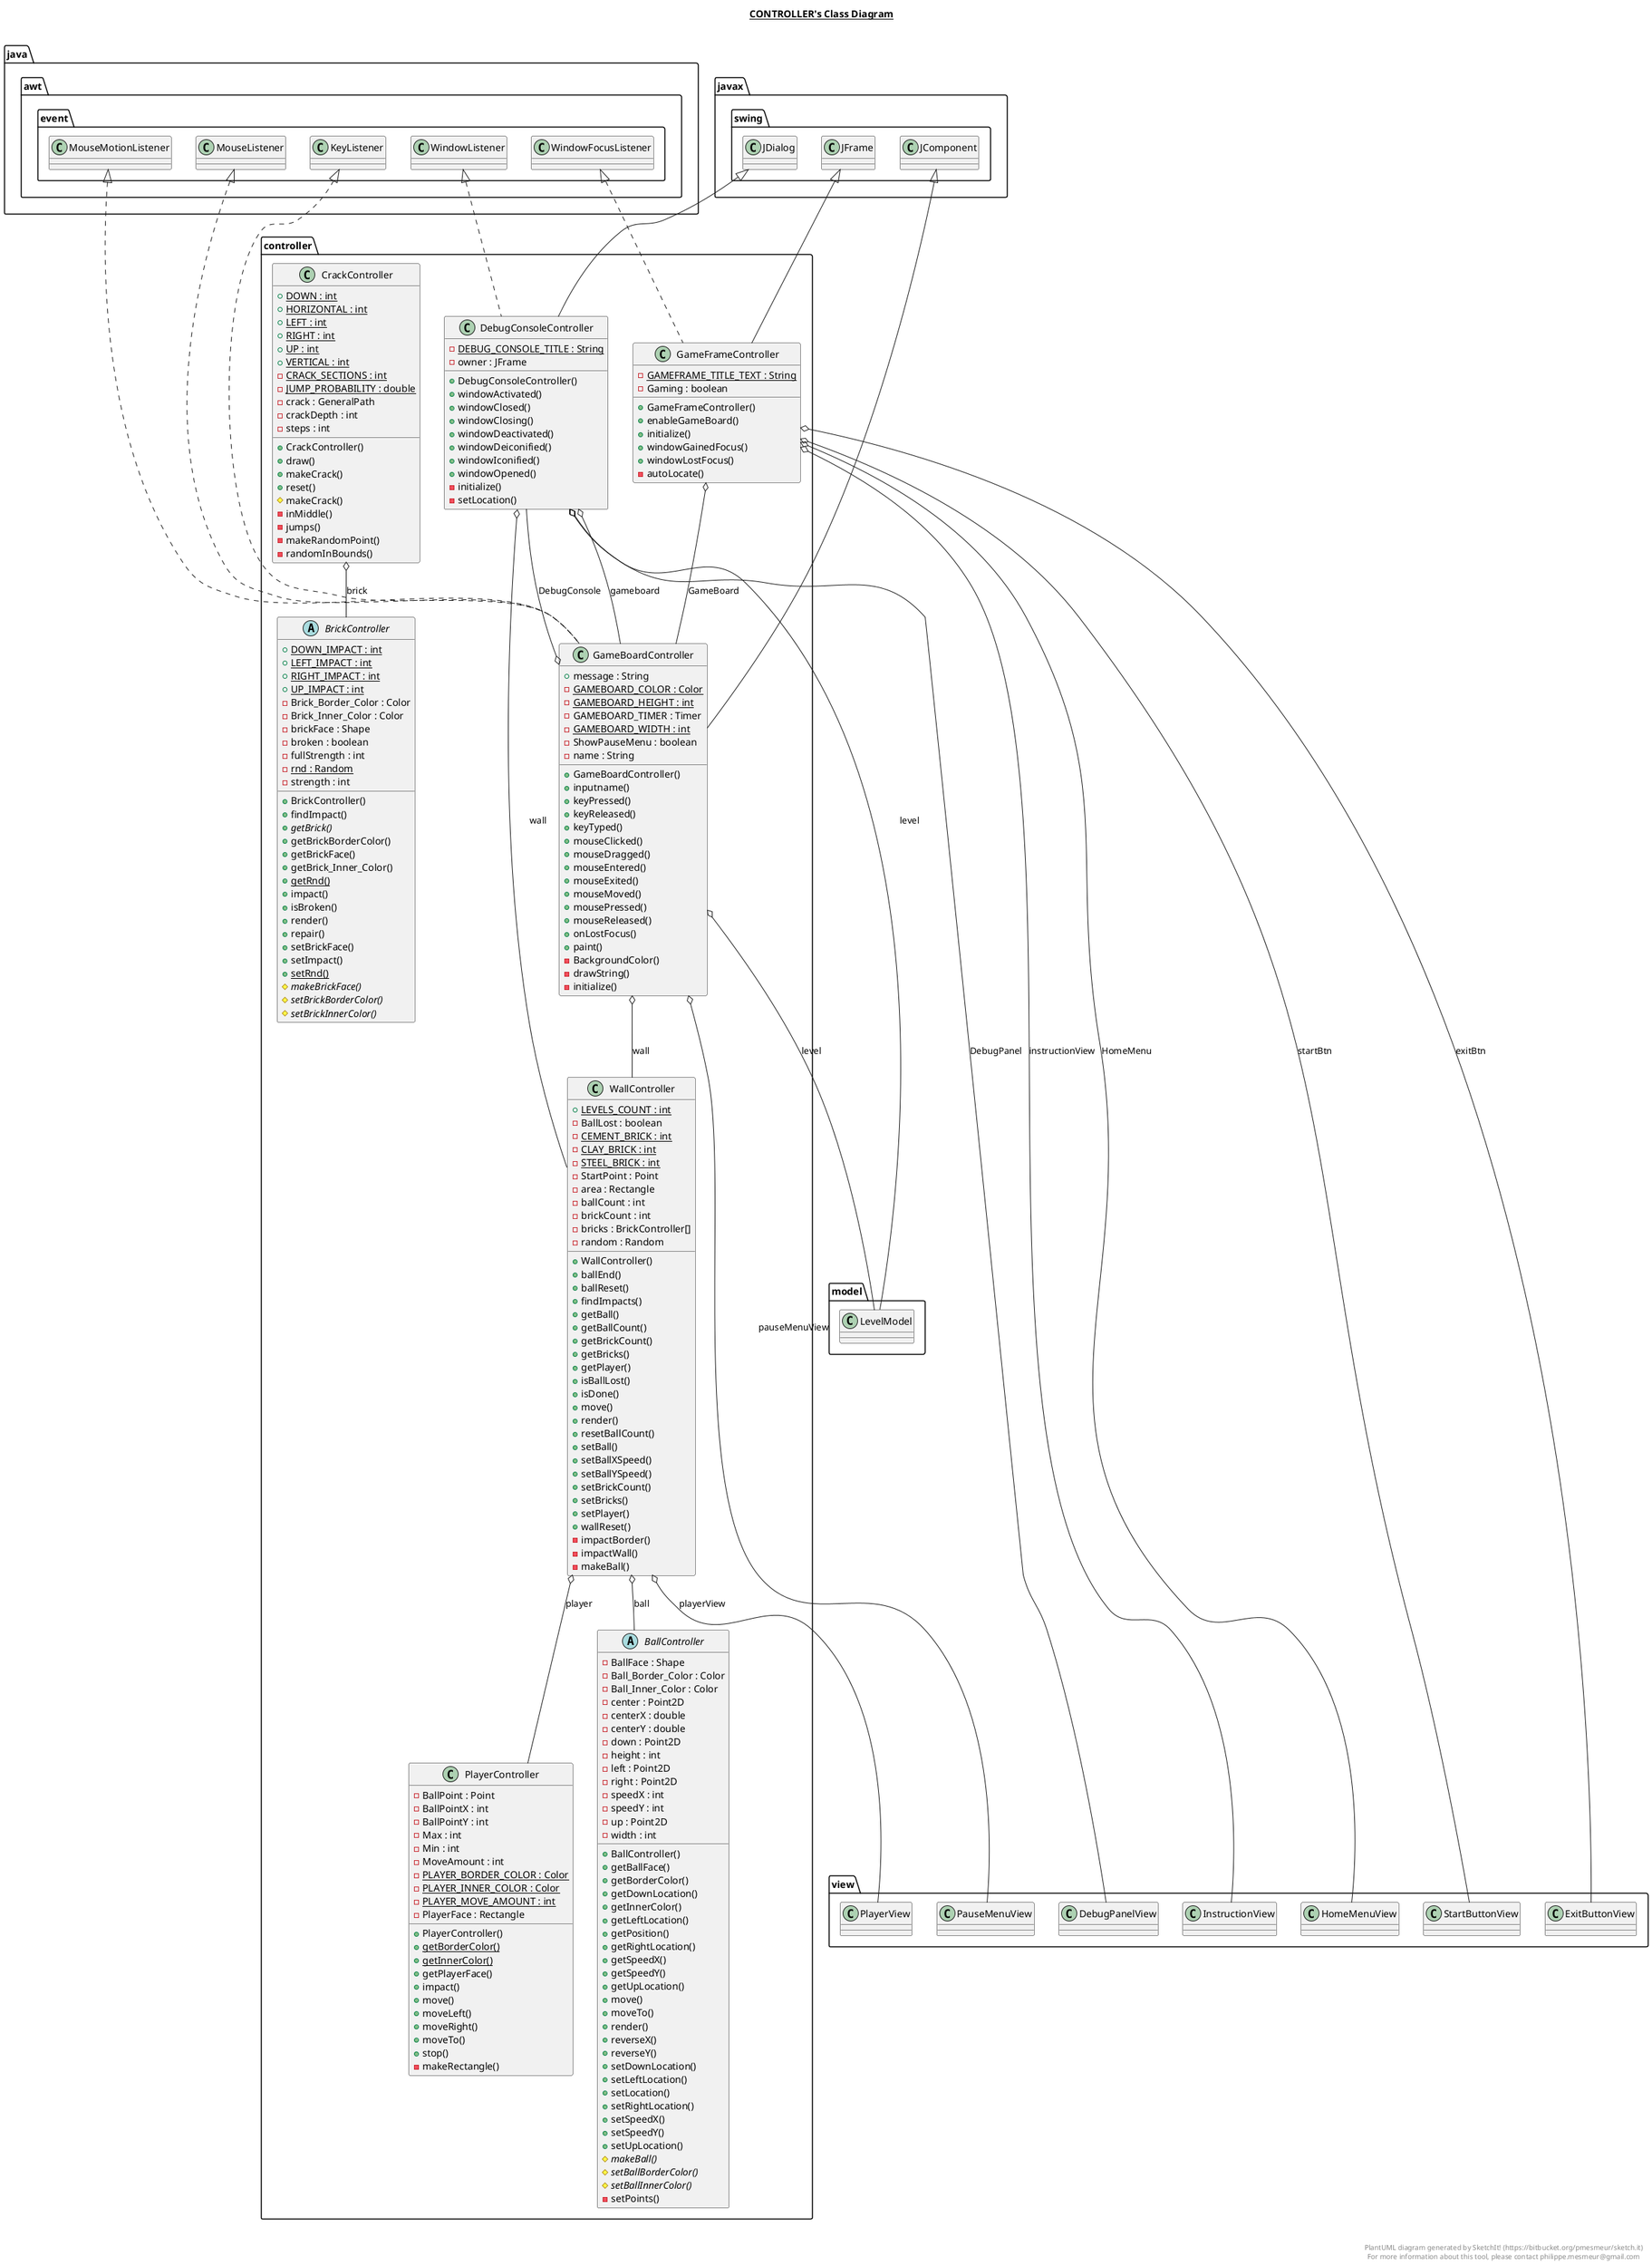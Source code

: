 @startuml

title __CONTROLLER's Class Diagram__\n

  namespace controller {
    abstract class controller.BallController {
        - BallFace : Shape
        - Ball_Border_Color : Color
        - Ball_Inner_Color : Color
        - center : Point2D
        - centerX : double
        - centerY : double
        - down : Point2D
        - height : int
        - left : Point2D
        - right : Point2D
        - speedX : int
        - speedY : int
        - up : Point2D
        - width : int
        + BallController()
        + getBallFace()
        + getBorderColor()
        + getDownLocation()
        + getInnerColor()
        + getLeftLocation()
        + getPosition()
        + getRightLocation()
        + getSpeedX()
        + getSpeedY()
        + getUpLocation()
        + move()
        + moveTo()
        + render()
        + reverseX()
        + reverseY()
        + setDownLocation()
        + setLeftLocation()
        + setLocation()
        + setRightLocation()
        + setSpeedX()
        + setSpeedY()
        + setUpLocation()
        {abstract} # makeBall()
        {abstract} # setBallBorderColor()
        {abstract} # setBallInnerColor()
        - setPoints()
    }
  }
  

  namespace controller {
    abstract class controller.BrickController {
        {static} + DOWN_IMPACT : int
        {static} + LEFT_IMPACT : int
        {static} + RIGHT_IMPACT : int
        {static} + UP_IMPACT : int
        - Brick_Border_Color : Color
        - Brick_Inner_Color : Color
        - brickFace : Shape
        - broken : boolean
        - fullStrength : int
        {static} - rnd : Random
        - strength : int
        + BrickController()
        + findImpact()
        {abstract} + getBrick()
        + getBrickBorderColor()
        + getBrickFace()
        + getBrick_Inner_Color()
        {static} + getRnd()
        + impact()
        + isBroken()
        + render()
        + repair()
        + setBrickFace()
        + setImpact()
        {static} + setRnd()
        {abstract} # makeBrickFace()
        {abstract} # setBrickBorderColor()
        {abstract} # setBrickInnerColor()
    }
  }
  

  namespace controller {
    class controller.CrackController {
        {static} + DOWN : int
        {static} + HORIZONTAL : int
        {static} + LEFT : int
        {static} + RIGHT : int
        {static} + UP : int
        {static} + VERTICAL : int
        {static} - CRACK_SECTIONS : int
        {static} - JUMP_PROBABILITY : double
        - crack : GeneralPath
        - crackDepth : int
        - steps : int
        + CrackController()
        + draw()
        + makeCrack()
        + reset()
        # makeCrack()
        - inMiddle()
        - jumps()
        - makeRandomPoint()
        - randomInBounds()
    }
  }
  

  namespace controller {
    class controller.DebugConsoleController {
        {static} - DEBUG_CONSOLE_TITLE : String
        - owner : JFrame
        + DebugConsoleController()
        + windowActivated()
        + windowClosed()
        + windowClosing()
        + windowDeactivated()
        + windowDeiconified()
        + windowIconified()
        + windowOpened()
        - initialize()
        - setLocation()
    }
  }
  

  namespace controller {
    class controller.GameBoardController {
        + message : String
        {static} - GAMEBOARD_COLOR : Color
        {static} - GAMEBOARD_HEIGHT : int
        - GAMEBOARD_TIMER : Timer
        {static} - GAMEBOARD_WIDTH : int
        - ShowPauseMenu : boolean
        - name : String
        + GameBoardController()
        + inputname()
        + keyPressed()
        + keyReleased()
        + keyTyped()
        + mouseClicked()
        + mouseDragged()
        + mouseEntered()
        + mouseExited()
        + mouseMoved()
        + mousePressed()
        + mouseReleased()
        + onLostFocus()
        + paint()
        - BackgroundColor()
        - drawString()
        - initialize()
    }
  }
  

  namespace controller {
    class controller.GameFrameController {
        {static} - GAMEFRAME_TITLE_TEXT : String
        - Gaming : boolean
        + GameFrameController()
        + enableGameBoard()
        + initialize()
        + windowGainedFocus()
        + windowLostFocus()
        - autoLocate()
    }
  }
  

  namespace controller {
    class controller.PlayerController {
        - BallPoint : Point
        - BallPointX : int
        - BallPointY : int
        - Max : int
        - Min : int
        - MoveAmount : int
        {static} - PLAYER_BORDER_COLOR : Color
        {static} - PLAYER_INNER_COLOR : Color
        {static} - PLAYER_MOVE_AMOUNT : int
        - PlayerFace : Rectangle
        + PlayerController()
        {static} + getBorderColor()
        {static} + getInnerColor()
        + getPlayerFace()
        + impact()
        + move()
        + moveLeft()
        + moveRight()
        + moveTo()
        + stop()
        - makeRectangle()
    }
  }
  

  namespace controller {
    class controller.WallController {
        {static} + LEVELS_COUNT : int
        - BallLost : boolean
        {static} - CEMENT_BRICK : int
        {static} - CLAY_BRICK : int
        {static} - STEEL_BRICK : int
        - StartPoint : Point
        - area : Rectangle
        - ballCount : int
        - brickCount : int
        - bricks : BrickController[]
        - random : Random
        + WallController()
        + ballEnd()
        + ballReset()
        + findImpacts()
        + getBall()
        + getBallCount()
        + getBrickCount()
        + getBricks()
        + getPlayer()
        + isBallLost()
        + isDone()
        + move()
        + render()
        + resetBallCount()
        + setBall()
        + setBallXSpeed()
        + setBallYSpeed()
        + setBrickCount()
        + setBricks()
        + setPlayer()
        + wallReset()
        - impactBorder()
        - impactWall()
        - makeBall()
    }
  }
  

  controller.CrackController o-- controller.BrickController : brick
  controller.DebugConsoleController .up.|> java.awt.event.WindowListener
  controller.DebugConsoleController -up-|> javax.swing.JDialog
  controller.DebugConsoleController o-- view.DebugPanelView : DebugPanel
  controller.DebugConsoleController o-- controller.GameBoardController : gameboard
  controller.DebugConsoleController o-- model.LevelModel : level
  controller.DebugConsoleController o-- controller.WallController : wall
  controller.GameBoardController .up.|> java.awt.event.KeyListener
  controller.GameBoardController .up.|> java.awt.event.MouseListener
  controller.GameBoardController .up.|> java.awt.event.MouseMotionListener
  controller.GameBoardController -up-|> javax.swing.JComponent
  controller.GameBoardController o-- controller.DebugConsoleController : DebugConsole
  controller.GameBoardController o-- model.LevelModel : level
  controller.GameBoardController o-- view.PauseMenuView : pauseMenuView
  controller.GameBoardController o-- controller.WallController : wall
  controller.GameFrameController .up.|> java.awt.event.WindowFocusListener
  controller.GameFrameController -up-|> javax.swing.JFrame
  controller.GameFrameController o-- controller.GameBoardController : GameBoard
  controller.GameFrameController o-- view.HomeMenuView : HomeMenu
  controller.GameFrameController o-- view.ExitButtonView : exitBtn
  controller.GameFrameController o-- view.InstructionView : instructionView
  controller.GameFrameController o-- view.StartButtonView : startBtn
  controller.WallController o-- controller.BallController : ball
  controller.WallController o-- controller.PlayerController : player
  controller.WallController o-- view.PlayerView : playerView


right footer


PlantUML diagram generated by SketchIt! (https://bitbucket.org/pmesmeur/sketch.it)
For more information about this tool, please contact philippe.mesmeur@gmail.com
endfooter

@enduml
